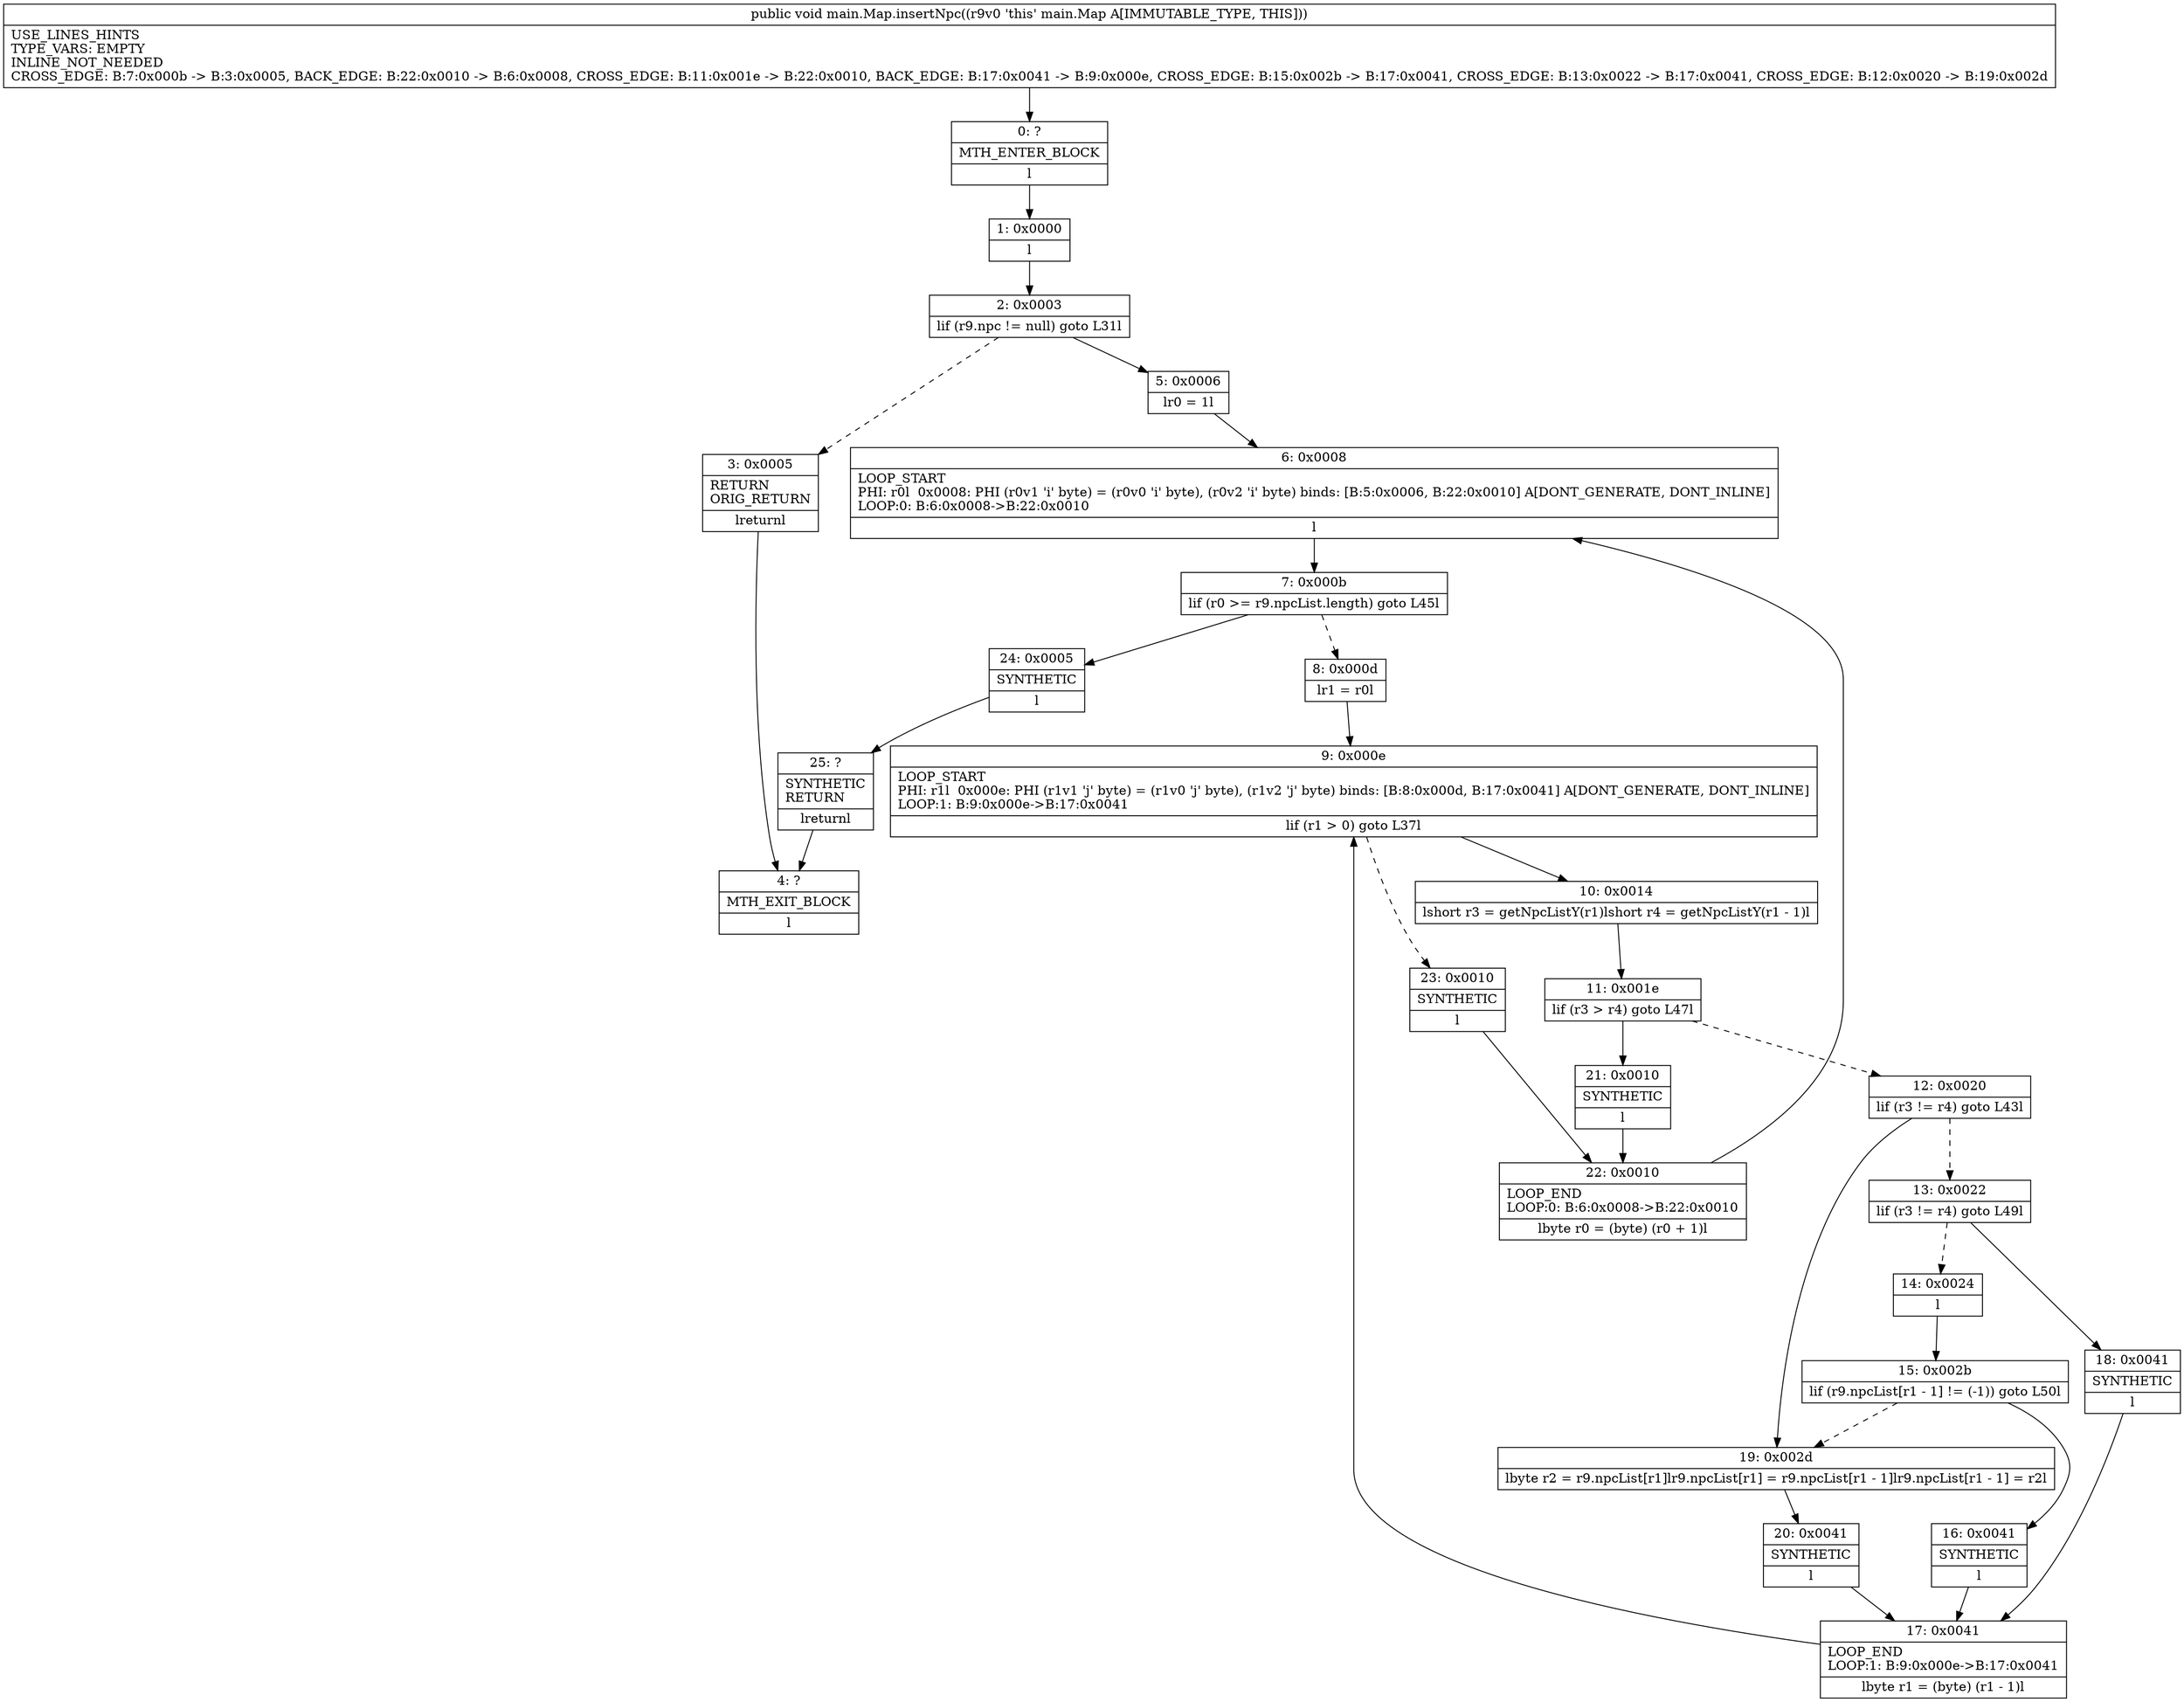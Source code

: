 digraph "CFG formain.Map.insertNpc()V" {
Node_0 [shape=record,label="{0\:\ ?|MTH_ENTER_BLOCK\l|l}"];
Node_1 [shape=record,label="{1\:\ 0x0000|l}"];
Node_2 [shape=record,label="{2\:\ 0x0003|lif (r9.npc != null) goto L31l}"];
Node_3 [shape=record,label="{3\:\ 0x0005|RETURN\lORIG_RETURN\l|lreturnl}"];
Node_4 [shape=record,label="{4\:\ ?|MTH_EXIT_BLOCK\l|l}"];
Node_5 [shape=record,label="{5\:\ 0x0006|lr0 = 1l}"];
Node_6 [shape=record,label="{6\:\ 0x0008|LOOP_START\lPHI: r0l  0x0008: PHI (r0v1 'i' byte) = (r0v0 'i' byte), (r0v2 'i' byte) binds: [B:5:0x0006, B:22:0x0010] A[DONT_GENERATE, DONT_INLINE]\lLOOP:0: B:6:0x0008\-\>B:22:0x0010\l|l}"];
Node_7 [shape=record,label="{7\:\ 0x000b|lif (r0 \>= r9.npcList.length) goto L45l}"];
Node_8 [shape=record,label="{8\:\ 0x000d|lr1 = r0l}"];
Node_9 [shape=record,label="{9\:\ 0x000e|LOOP_START\lPHI: r1l  0x000e: PHI (r1v1 'j' byte) = (r1v0 'j' byte), (r1v2 'j' byte) binds: [B:8:0x000d, B:17:0x0041] A[DONT_GENERATE, DONT_INLINE]\lLOOP:1: B:9:0x000e\-\>B:17:0x0041\l|lif (r1 \> 0) goto L37l}"];
Node_10 [shape=record,label="{10\:\ 0x0014|lshort r3 = getNpcListY(r1)lshort r4 = getNpcListY(r1 \- 1)l}"];
Node_11 [shape=record,label="{11\:\ 0x001e|lif (r3 \> r4) goto L47l}"];
Node_12 [shape=record,label="{12\:\ 0x0020|lif (r3 != r4) goto L43l}"];
Node_13 [shape=record,label="{13\:\ 0x0022|lif (r3 != r4) goto L49l}"];
Node_14 [shape=record,label="{14\:\ 0x0024|l}"];
Node_15 [shape=record,label="{15\:\ 0x002b|lif (r9.npcList[r1 \- 1] != (\-1)) goto L50l}"];
Node_16 [shape=record,label="{16\:\ 0x0041|SYNTHETIC\l|l}"];
Node_17 [shape=record,label="{17\:\ 0x0041|LOOP_END\lLOOP:1: B:9:0x000e\-\>B:17:0x0041\l|lbyte r1 = (byte) (r1 \- 1)l}"];
Node_18 [shape=record,label="{18\:\ 0x0041|SYNTHETIC\l|l}"];
Node_19 [shape=record,label="{19\:\ 0x002d|lbyte r2 = r9.npcList[r1]lr9.npcList[r1] = r9.npcList[r1 \- 1]lr9.npcList[r1 \- 1] = r2l}"];
Node_20 [shape=record,label="{20\:\ 0x0041|SYNTHETIC\l|l}"];
Node_21 [shape=record,label="{21\:\ 0x0010|SYNTHETIC\l|l}"];
Node_22 [shape=record,label="{22\:\ 0x0010|LOOP_END\lLOOP:0: B:6:0x0008\-\>B:22:0x0010\l|lbyte r0 = (byte) (r0 + 1)l}"];
Node_23 [shape=record,label="{23\:\ 0x0010|SYNTHETIC\l|l}"];
Node_24 [shape=record,label="{24\:\ 0x0005|SYNTHETIC\l|l}"];
Node_25 [shape=record,label="{25\:\ ?|SYNTHETIC\lRETURN\l|lreturnl}"];
MethodNode[shape=record,label="{public void main.Map.insertNpc((r9v0 'this' main.Map A[IMMUTABLE_TYPE, THIS]))  | USE_LINES_HINTS\lTYPE_VARS: EMPTY\lINLINE_NOT_NEEDED\lCROSS_EDGE: B:7:0x000b \-\> B:3:0x0005, BACK_EDGE: B:22:0x0010 \-\> B:6:0x0008, CROSS_EDGE: B:11:0x001e \-\> B:22:0x0010, BACK_EDGE: B:17:0x0041 \-\> B:9:0x000e, CROSS_EDGE: B:15:0x002b \-\> B:17:0x0041, CROSS_EDGE: B:13:0x0022 \-\> B:17:0x0041, CROSS_EDGE: B:12:0x0020 \-\> B:19:0x002d\l}"];
MethodNode -> Node_0;
Node_0 -> Node_1;
Node_1 -> Node_2;
Node_2 -> Node_3[style=dashed];
Node_2 -> Node_5;
Node_3 -> Node_4;
Node_5 -> Node_6;
Node_6 -> Node_7;
Node_7 -> Node_8[style=dashed];
Node_7 -> Node_24;
Node_8 -> Node_9;
Node_9 -> Node_10;
Node_9 -> Node_23[style=dashed];
Node_10 -> Node_11;
Node_11 -> Node_12[style=dashed];
Node_11 -> Node_21;
Node_12 -> Node_13[style=dashed];
Node_12 -> Node_19;
Node_13 -> Node_14[style=dashed];
Node_13 -> Node_18;
Node_14 -> Node_15;
Node_15 -> Node_19[style=dashed];
Node_15 -> Node_16;
Node_16 -> Node_17;
Node_17 -> Node_9;
Node_18 -> Node_17;
Node_19 -> Node_20;
Node_20 -> Node_17;
Node_21 -> Node_22;
Node_22 -> Node_6;
Node_23 -> Node_22;
Node_24 -> Node_25;
Node_25 -> Node_4;
}

